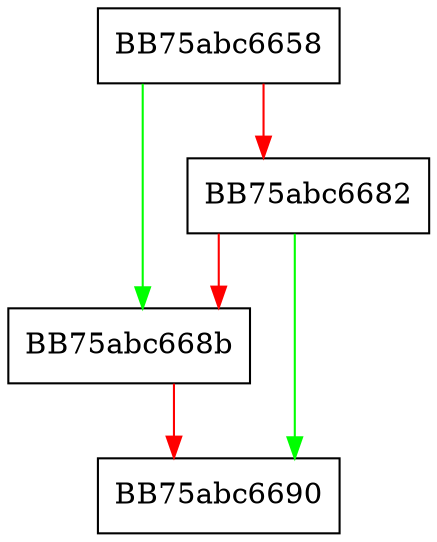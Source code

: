 digraph push_fn_esc_u32 {
  node [shape="box"];
  graph [splines=ortho];
  BB75abc6658 -> BB75abc668b [color="green"];
  BB75abc6658 -> BB75abc6682 [color="red"];
  BB75abc6682 -> BB75abc6690 [color="green"];
  BB75abc6682 -> BB75abc668b [color="red"];
  BB75abc668b -> BB75abc6690 [color="red"];
}